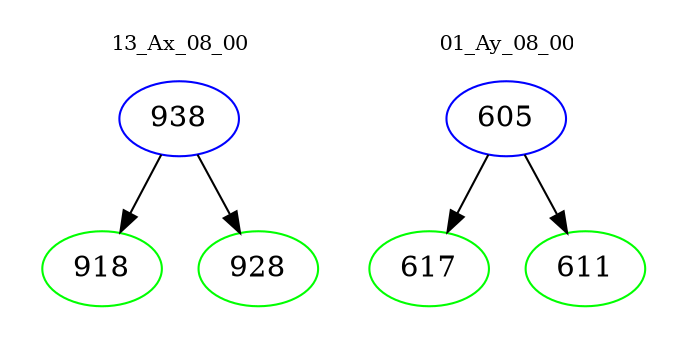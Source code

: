 digraph{
subgraph cluster_0 {
color = white
label = "13_Ax_08_00";
fontsize=10;
T0_938 [label="938", color="blue"]
T0_938 -> T0_918 [color="black"]
T0_918 [label="918", color="green"]
T0_938 -> T0_928 [color="black"]
T0_928 [label="928", color="green"]
}
subgraph cluster_1 {
color = white
label = "01_Ay_08_00";
fontsize=10;
T1_605 [label="605", color="blue"]
T1_605 -> T1_617 [color="black"]
T1_617 [label="617", color="green"]
T1_605 -> T1_611 [color="black"]
T1_611 [label="611", color="green"]
}
}
